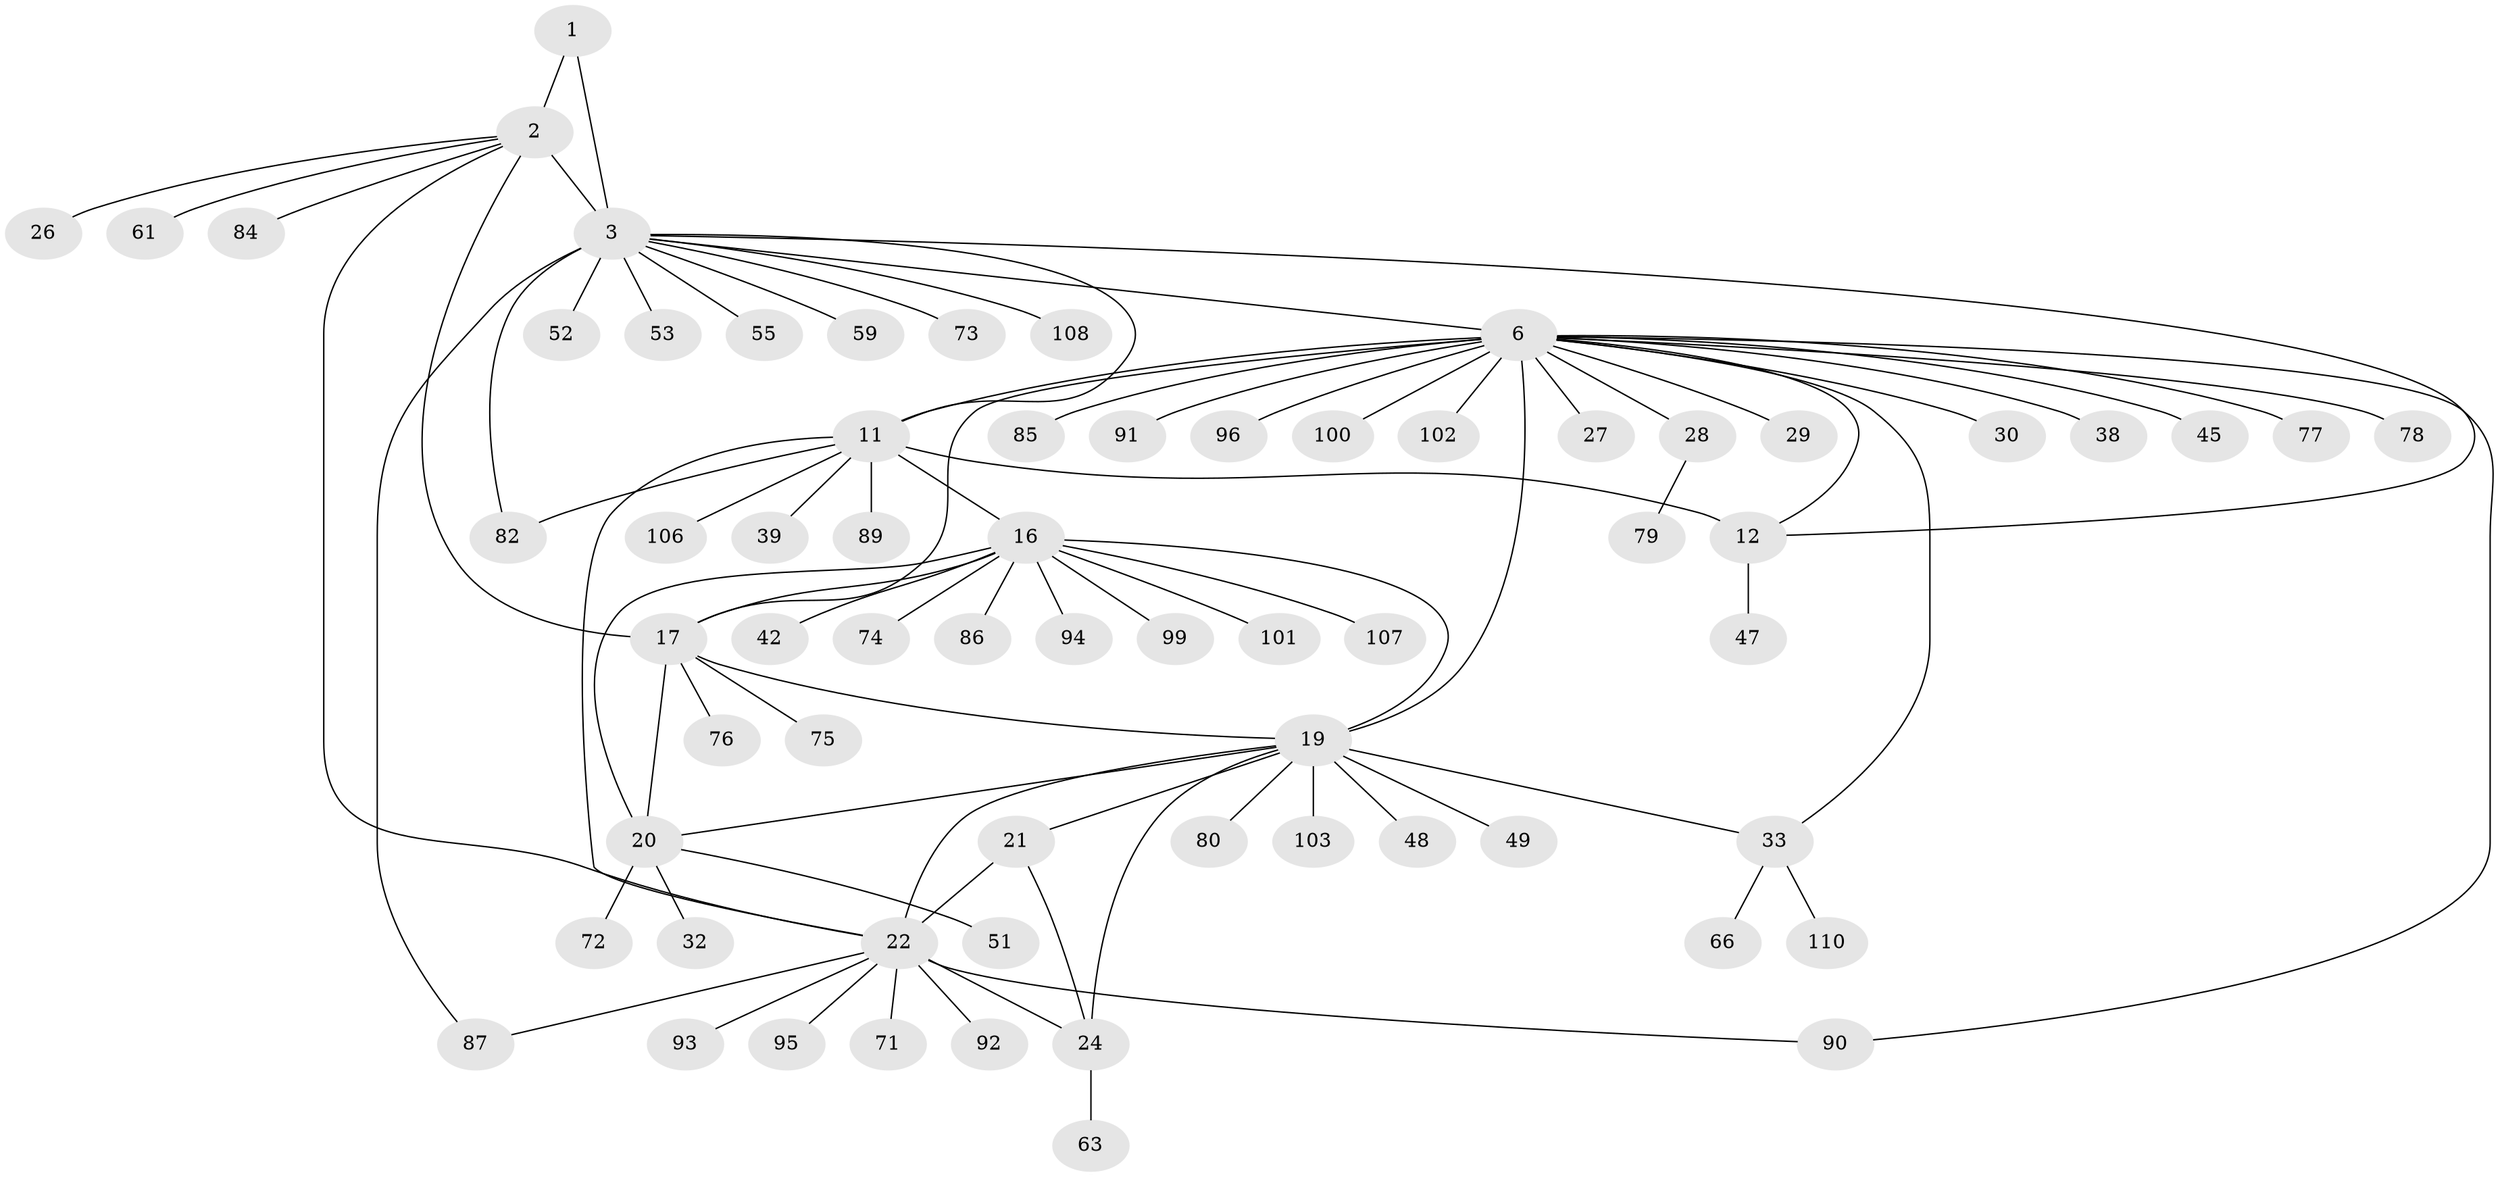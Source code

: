 // original degree distribution, {4: 0.04424778761061947, 8: 0.035398230088495575, 10: 0.035398230088495575, 11: 0.02654867256637168, 6: 0.02654867256637168, 9: 0.008849557522123894, 5: 0.02654867256637168, 12: 0.017699115044247787, 7: 0.017699115044247787, 1: 0.6283185840707964, 2: 0.11504424778761062, 3: 0.017699115044247787}
// Generated by graph-tools (version 1.1) at 2025/19/03/04/25 18:19:37]
// undirected, 67 vertices, 85 edges
graph export_dot {
graph [start="1"]
  node [color=gray90,style=filled];
  1;
  2 [super="+5+36"];
  3 [super="+50+4"];
  6 [super="+9+69+111+8+97+7+60"];
  11 [super="+14+34+15+65"];
  12 [super="+37"];
  16 [super="+18"];
  17;
  19 [super="+23+44"];
  20;
  21 [super="+40"];
  22 [super="+25+81+70"];
  24;
  26;
  27;
  28;
  29;
  30;
  32;
  33;
  38;
  39;
  42;
  45 [super="+64"];
  47;
  48;
  49 [super="+58"];
  51 [super="+104"];
  52;
  53;
  55;
  59;
  61;
  63;
  66;
  71;
  72;
  73;
  74 [super="+98"];
  75;
  76;
  77;
  78;
  79;
  80;
  82;
  84;
  85;
  86;
  87;
  89;
  90;
  91;
  92;
  93;
  94;
  95;
  96;
  99;
  100;
  101;
  102;
  103;
  106;
  107;
  108;
  110;
  1 -- 2 [weight=2];
  1 -- 3 [weight=2];
  2 -- 3 [weight=4];
  2 -- 17;
  2 -- 61;
  2 -- 22;
  2 -- 84;
  2 -- 26;
  3 -- 53;
  3 -- 55;
  3 -- 73;
  3 -- 82;
  3 -- 11;
  3 -- 108;
  3 -- 52;
  3 -- 87;
  3 -- 59;
  3 -- 6;
  3 -- 12;
  6 -- 33;
  6 -- 78;
  6 -- 102;
  6 -- 96;
  6 -- 38;
  6 -- 19 [weight=2];
  6 -- 91;
  6 -- 29;
  6 -- 30;
  6 -- 100;
  6 -- 11 [weight=3];
  6 -- 12;
  6 -- 45;
  6 -- 77;
  6 -- 17;
  6 -- 85;
  6 -- 90;
  6 -- 27;
  6 -- 28;
  11 -- 12 [weight=3];
  11 -- 39;
  11 -- 16;
  11 -- 82;
  11 -- 89;
  11 -- 106;
  11 -- 22;
  12 -- 47;
  16 -- 17 [weight=2];
  16 -- 19 [weight=2];
  16 -- 20 [weight=2];
  16 -- 101;
  16 -- 99;
  16 -- 42;
  16 -- 74;
  16 -- 107;
  16 -- 86;
  16 -- 94;
  17 -- 19;
  17 -- 20;
  17 -- 75;
  17 -- 76;
  19 -- 20;
  19 -- 80;
  19 -- 33;
  19 -- 103;
  19 -- 48;
  19 -- 49;
  19 -- 21;
  19 -- 22 [weight=2];
  19 -- 24;
  20 -- 32;
  20 -- 51;
  20 -- 72;
  21 -- 22 [weight=2];
  21 -- 24;
  22 -- 24 [weight=2];
  22 -- 71;
  22 -- 95;
  22 -- 87;
  22 -- 90;
  22 -- 92;
  22 -- 93;
  24 -- 63;
  28 -- 79;
  33 -- 66;
  33 -- 110;
}
